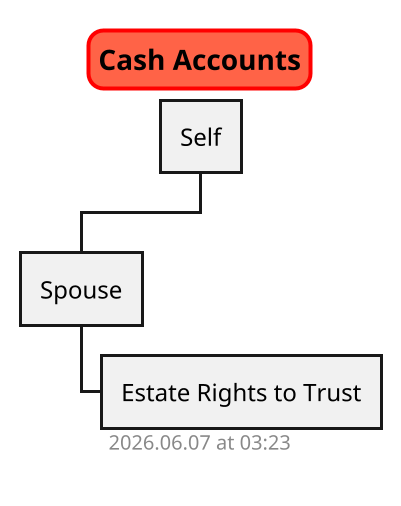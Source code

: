 @startwbs will

scale 2
skinparam titleBorderRoundCorner 15
skinparam titleBorderThickness 2
skinparam titleBorderColor red
skinparam titleBackgroundColor Tomato

title Cash Accounts

* Self

** Spouse
*** Estate Rights to Trust

footer
%date("yyyy.MM.dd' at 'HH:mm")
%filename()
end footer

@endwbs
